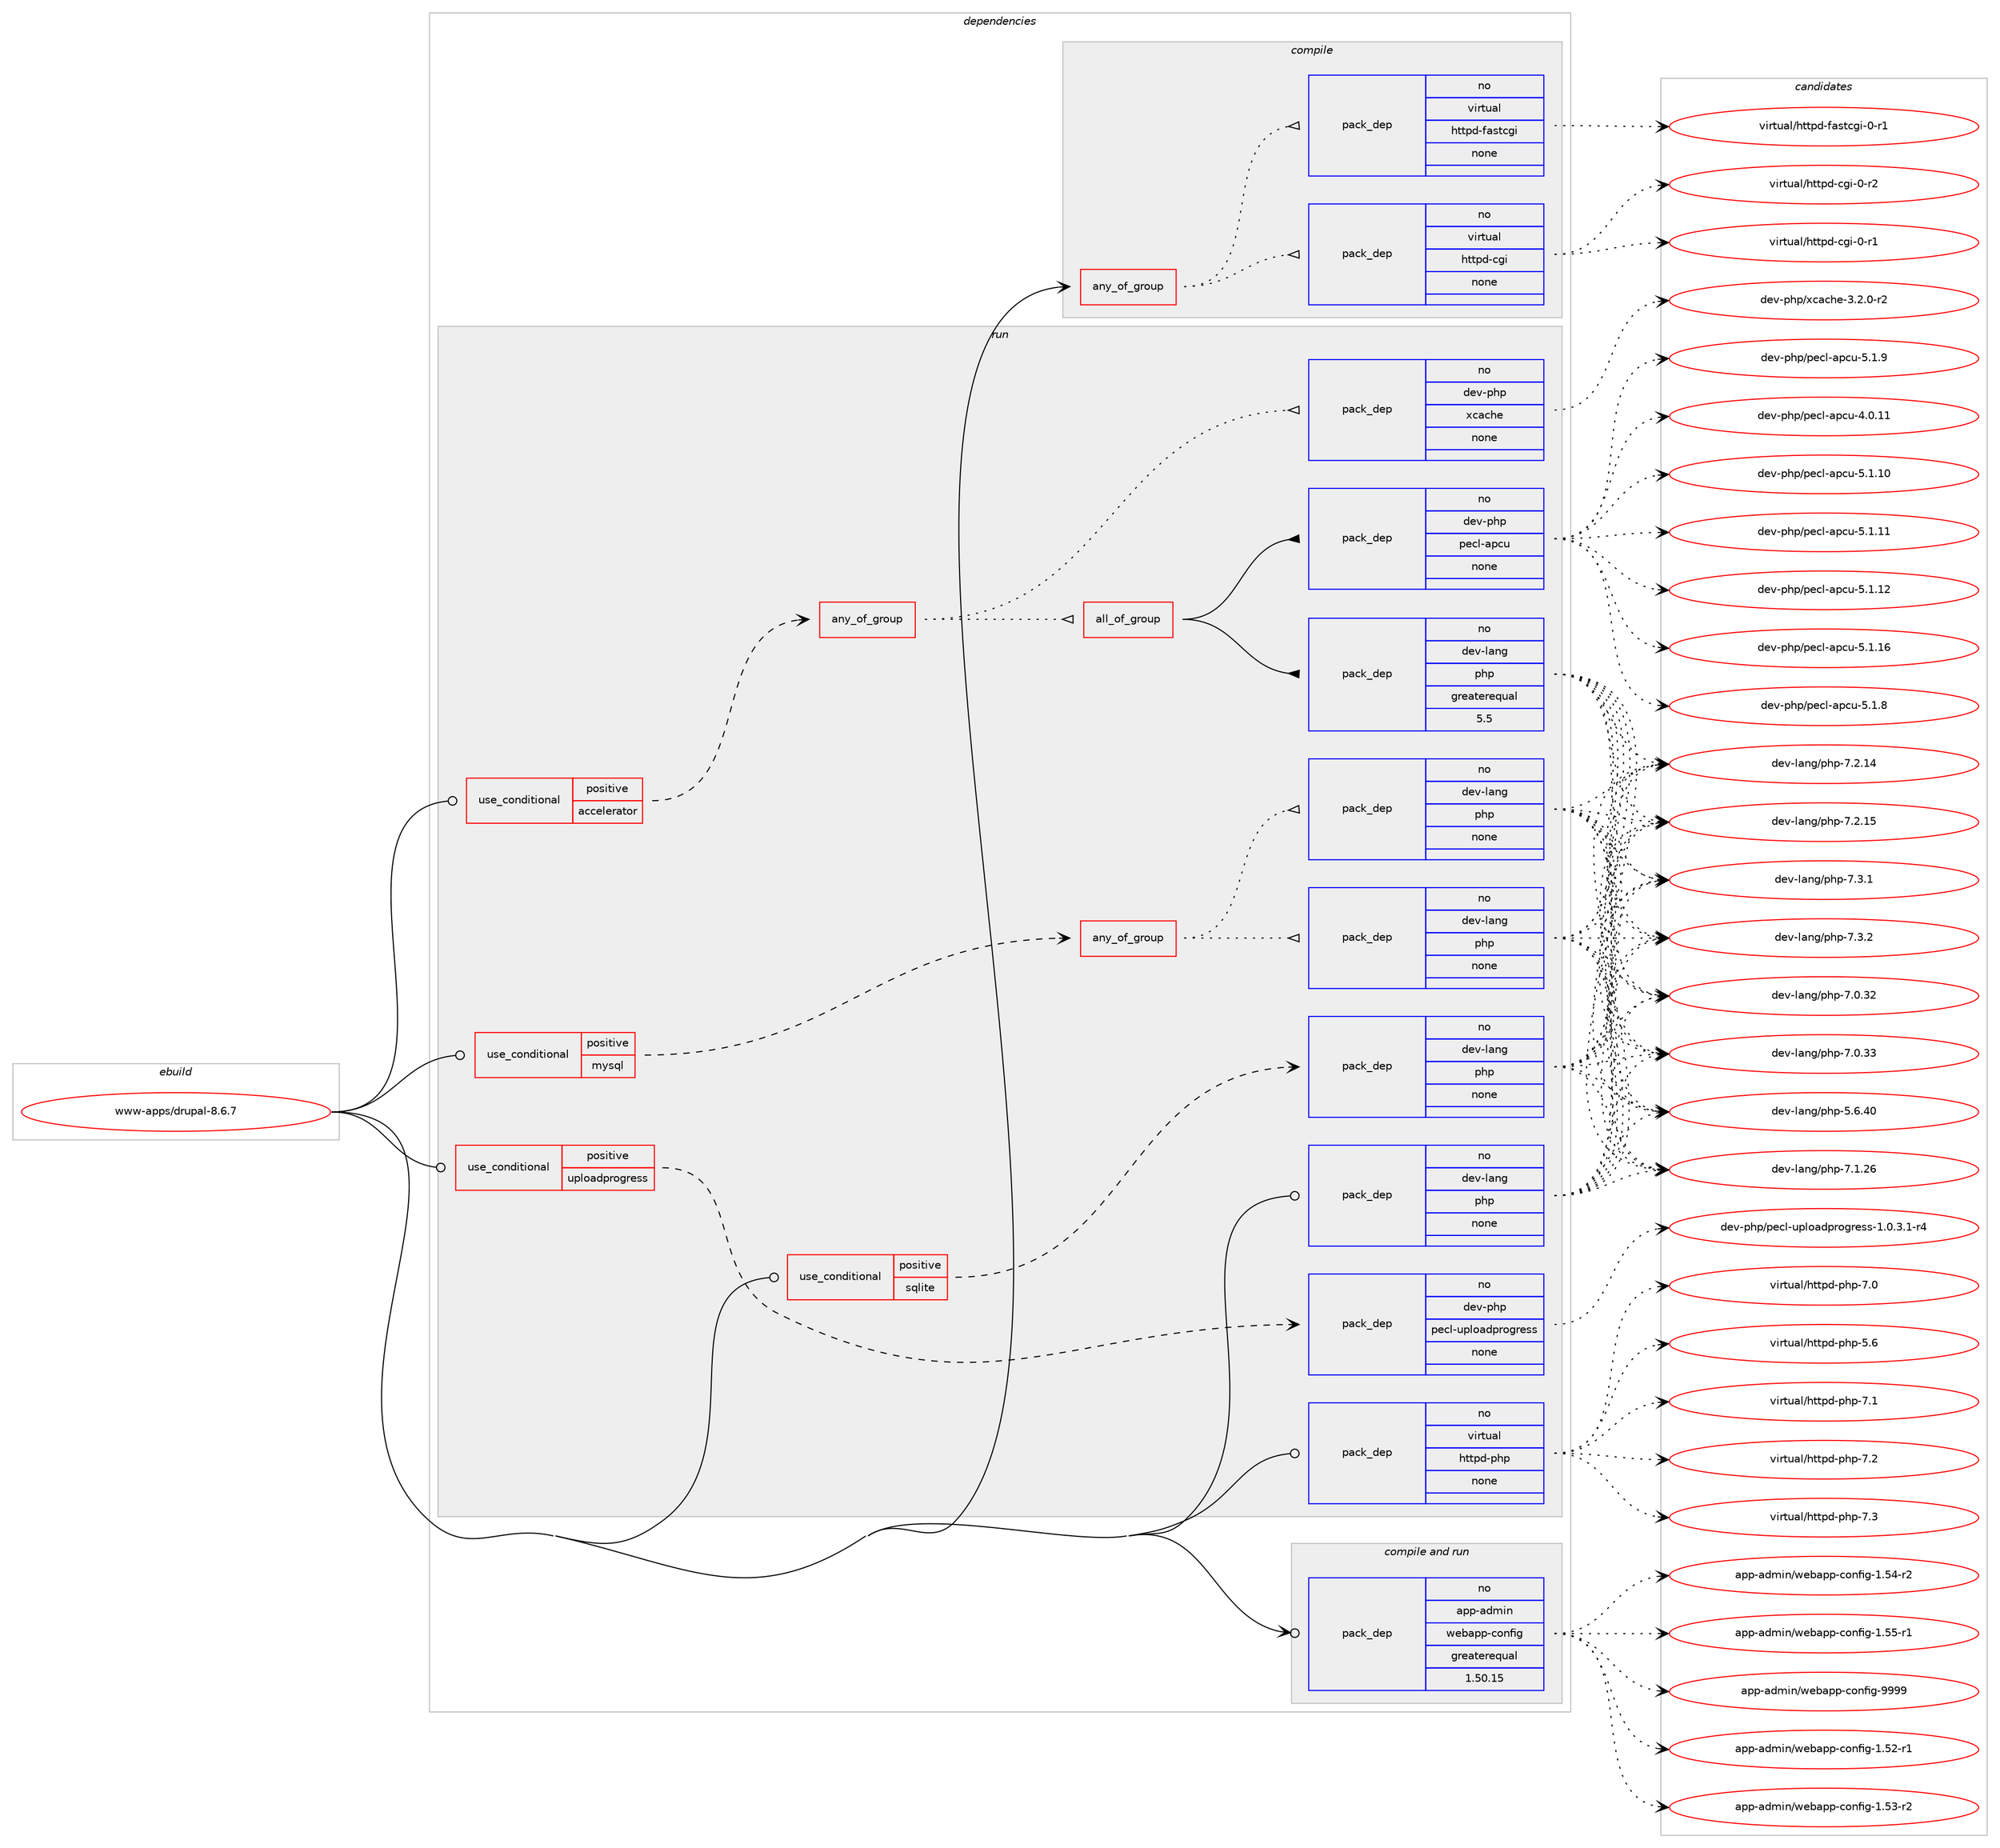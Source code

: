 digraph prolog {

# *************
# Graph options
# *************

newrank=true;
concentrate=true;
compound=true;
graph [rankdir=LR,fontname=Helvetica,fontsize=10,ranksep=1.5];#, ranksep=2.5, nodesep=0.2];
edge  [arrowhead=vee];
node  [fontname=Helvetica,fontsize=10];

# **********
# The ebuild
# **********

subgraph cluster_leftcol {
color=gray;
rank=same;
label=<<i>ebuild</i>>;
id [label="www-apps/drupal-8.6.7", color=red, width=4, href="../www-apps/drupal-8.6.7.svg"];
}

# ****************
# The dependencies
# ****************

subgraph cluster_midcol {
color=gray;
label=<<i>dependencies</i>>;
subgraph cluster_compile {
fillcolor="#eeeeee";
style=filled;
label=<<i>compile</i>>;
subgraph any137 {
dependency5825 [label=<<TABLE BORDER="0" CELLBORDER="1" CELLSPACING="0" CELLPADDING="4"><TR><TD CELLPADDING="10">any_of_group</TD></TR></TABLE>>, shape=none, color=red];subgraph pack4838 {
dependency5826 [label=<<TABLE BORDER="0" CELLBORDER="1" CELLSPACING="0" CELLPADDING="4" WIDTH="220"><TR><TD ROWSPAN="6" CELLPADDING="30">pack_dep</TD></TR><TR><TD WIDTH="110">no</TD></TR><TR><TD>virtual</TD></TR><TR><TD>httpd-cgi</TD></TR><TR><TD>none</TD></TR><TR><TD></TD></TR></TABLE>>, shape=none, color=blue];
}
dependency5825:e -> dependency5826:w [weight=20,style="dotted",arrowhead="oinv"];
subgraph pack4839 {
dependency5827 [label=<<TABLE BORDER="0" CELLBORDER="1" CELLSPACING="0" CELLPADDING="4" WIDTH="220"><TR><TD ROWSPAN="6" CELLPADDING="30">pack_dep</TD></TR><TR><TD WIDTH="110">no</TD></TR><TR><TD>virtual</TD></TR><TR><TD>httpd-fastcgi</TD></TR><TR><TD>none</TD></TR><TR><TD></TD></TR></TABLE>>, shape=none, color=blue];
}
dependency5825:e -> dependency5827:w [weight=20,style="dotted",arrowhead="oinv"];
}
id:e -> dependency5825:w [weight=20,style="solid",arrowhead="vee"];
}
subgraph cluster_compileandrun {
fillcolor="#eeeeee";
style=filled;
label=<<i>compile and run</i>>;
subgraph pack4840 {
dependency5828 [label=<<TABLE BORDER="0" CELLBORDER="1" CELLSPACING="0" CELLPADDING="4" WIDTH="220"><TR><TD ROWSPAN="6" CELLPADDING="30">pack_dep</TD></TR><TR><TD WIDTH="110">no</TD></TR><TR><TD>app-admin</TD></TR><TR><TD>webapp-config</TD></TR><TR><TD>greaterequal</TD></TR><TR><TD>1.50.15</TD></TR></TABLE>>, shape=none, color=blue];
}
id:e -> dependency5828:w [weight=20,style="solid",arrowhead="odotvee"];
}
subgraph cluster_run {
fillcolor="#eeeeee";
style=filled;
label=<<i>run</i>>;
subgraph cond844 {
dependency5829 [label=<<TABLE BORDER="0" CELLBORDER="1" CELLSPACING="0" CELLPADDING="4"><TR><TD ROWSPAN="3" CELLPADDING="10">use_conditional</TD></TR><TR><TD>positive</TD></TR><TR><TD>accelerator</TD></TR></TABLE>>, shape=none, color=red];
subgraph any138 {
dependency5830 [label=<<TABLE BORDER="0" CELLBORDER="1" CELLSPACING="0" CELLPADDING="4"><TR><TD CELLPADDING="10">any_of_group</TD></TR></TABLE>>, shape=none, color=red];subgraph pack4841 {
dependency5831 [label=<<TABLE BORDER="0" CELLBORDER="1" CELLSPACING="0" CELLPADDING="4" WIDTH="220"><TR><TD ROWSPAN="6" CELLPADDING="30">pack_dep</TD></TR><TR><TD WIDTH="110">no</TD></TR><TR><TD>dev-php</TD></TR><TR><TD>xcache</TD></TR><TR><TD>none</TD></TR><TR><TD></TD></TR></TABLE>>, shape=none, color=blue];
}
dependency5830:e -> dependency5831:w [weight=20,style="dotted",arrowhead="oinv"];
subgraph all9 {
dependency5832 [label=<<TABLE BORDER="0" CELLBORDER="1" CELLSPACING="0" CELLPADDING="4"><TR><TD CELLPADDING="10">all_of_group</TD></TR></TABLE>>, shape=none, color=red];subgraph pack4842 {
dependency5833 [label=<<TABLE BORDER="0" CELLBORDER="1" CELLSPACING="0" CELLPADDING="4" WIDTH="220"><TR><TD ROWSPAN="6" CELLPADDING="30">pack_dep</TD></TR><TR><TD WIDTH="110">no</TD></TR><TR><TD>dev-lang</TD></TR><TR><TD>php</TD></TR><TR><TD>greaterequal</TD></TR><TR><TD>5.5</TD></TR></TABLE>>, shape=none, color=blue];
}
dependency5832:e -> dependency5833:w [weight=20,style="solid",arrowhead="inv"];
subgraph pack4843 {
dependency5834 [label=<<TABLE BORDER="0" CELLBORDER="1" CELLSPACING="0" CELLPADDING="4" WIDTH="220"><TR><TD ROWSPAN="6" CELLPADDING="30">pack_dep</TD></TR><TR><TD WIDTH="110">no</TD></TR><TR><TD>dev-php</TD></TR><TR><TD>pecl-apcu</TD></TR><TR><TD>none</TD></TR><TR><TD></TD></TR></TABLE>>, shape=none, color=blue];
}
dependency5832:e -> dependency5834:w [weight=20,style="solid",arrowhead="inv"];
}
dependency5830:e -> dependency5832:w [weight=20,style="dotted",arrowhead="oinv"];
}
dependency5829:e -> dependency5830:w [weight=20,style="dashed",arrowhead="vee"];
}
id:e -> dependency5829:w [weight=20,style="solid",arrowhead="odot"];
subgraph cond845 {
dependency5835 [label=<<TABLE BORDER="0" CELLBORDER="1" CELLSPACING="0" CELLPADDING="4"><TR><TD ROWSPAN="3" CELLPADDING="10">use_conditional</TD></TR><TR><TD>positive</TD></TR><TR><TD>mysql</TD></TR></TABLE>>, shape=none, color=red];
subgraph any139 {
dependency5836 [label=<<TABLE BORDER="0" CELLBORDER="1" CELLSPACING="0" CELLPADDING="4"><TR><TD CELLPADDING="10">any_of_group</TD></TR></TABLE>>, shape=none, color=red];subgraph pack4844 {
dependency5837 [label=<<TABLE BORDER="0" CELLBORDER="1" CELLSPACING="0" CELLPADDING="4" WIDTH="220"><TR><TD ROWSPAN="6" CELLPADDING="30">pack_dep</TD></TR><TR><TD WIDTH="110">no</TD></TR><TR><TD>dev-lang</TD></TR><TR><TD>php</TD></TR><TR><TD>none</TD></TR><TR><TD></TD></TR></TABLE>>, shape=none, color=blue];
}
dependency5836:e -> dependency5837:w [weight=20,style="dotted",arrowhead="oinv"];
subgraph pack4845 {
dependency5838 [label=<<TABLE BORDER="0" CELLBORDER="1" CELLSPACING="0" CELLPADDING="4" WIDTH="220"><TR><TD ROWSPAN="6" CELLPADDING="30">pack_dep</TD></TR><TR><TD WIDTH="110">no</TD></TR><TR><TD>dev-lang</TD></TR><TR><TD>php</TD></TR><TR><TD>none</TD></TR><TR><TD></TD></TR></TABLE>>, shape=none, color=blue];
}
dependency5836:e -> dependency5838:w [weight=20,style="dotted",arrowhead="oinv"];
}
dependency5835:e -> dependency5836:w [weight=20,style="dashed",arrowhead="vee"];
}
id:e -> dependency5835:w [weight=20,style="solid",arrowhead="odot"];
subgraph cond846 {
dependency5839 [label=<<TABLE BORDER="0" CELLBORDER="1" CELLSPACING="0" CELLPADDING="4"><TR><TD ROWSPAN="3" CELLPADDING="10">use_conditional</TD></TR><TR><TD>positive</TD></TR><TR><TD>sqlite</TD></TR></TABLE>>, shape=none, color=red];
subgraph pack4846 {
dependency5840 [label=<<TABLE BORDER="0" CELLBORDER="1" CELLSPACING="0" CELLPADDING="4" WIDTH="220"><TR><TD ROWSPAN="6" CELLPADDING="30">pack_dep</TD></TR><TR><TD WIDTH="110">no</TD></TR><TR><TD>dev-lang</TD></TR><TR><TD>php</TD></TR><TR><TD>none</TD></TR><TR><TD></TD></TR></TABLE>>, shape=none, color=blue];
}
dependency5839:e -> dependency5840:w [weight=20,style="dashed",arrowhead="vee"];
}
id:e -> dependency5839:w [weight=20,style="solid",arrowhead="odot"];
subgraph cond847 {
dependency5841 [label=<<TABLE BORDER="0" CELLBORDER="1" CELLSPACING="0" CELLPADDING="4"><TR><TD ROWSPAN="3" CELLPADDING="10">use_conditional</TD></TR><TR><TD>positive</TD></TR><TR><TD>uploadprogress</TD></TR></TABLE>>, shape=none, color=red];
subgraph pack4847 {
dependency5842 [label=<<TABLE BORDER="0" CELLBORDER="1" CELLSPACING="0" CELLPADDING="4" WIDTH="220"><TR><TD ROWSPAN="6" CELLPADDING="30">pack_dep</TD></TR><TR><TD WIDTH="110">no</TD></TR><TR><TD>dev-php</TD></TR><TR><TD>pecl-uploadprogress</TD></TR><TR><TD>none</TD></TR><TR><TD></TD></TR></TABLE>>, shape=none, color=blue];
}
dependency5841:e -> dependency5842:w [weight=20,style="dashed",arrowhead="vee"];
}
id:e -> dependency5841:w [weight=20,style="solid",arrowhead="odot"];
subgraph pack4848 {
dependency5843 [label=<<TABLE BORDER="0" CELLBORDER="1" CELLSPACING="0" CELLPADDING="4" WIDTH="220"><TR><TD ROWSPAN="6" CELLPADDING="30">pack_dep</TD></TR><TR><TD WIDTH="110">no</TD></TR><TR><TD>dev-lang</TD></TR><TR><TD>php</TD></TR><TR><TD>none</TD></TR><TR><TD></TD></TR></TABLE>>, shape=none, color=blue];
}
id:e -> dependency5843:w [weight=20,style="solid",arrowhead="odot"];
subgraph pack4849 {
dependency5844 [label=<<TABLE BORDER="0" CELLBORDER="1" CELLSPACING="0" CELLPADDING="4" WIDTH="220"><TR><TD ROWSPAN="6" CELLPADDING="30">pack_dep</TD></TR><TR><TD WIDTH="110">no</TD></TR><TR><TD>virtual</TD></TR><TR><TD>httpd-php</TD></TR><TR><TD>none</TD></TR><TR><TD></TD></TR></TABLE>>, shape=none, color=blue];
}
id:e -> dependency5844:w [weight=20,style="solid",arrowhead="odot"];
}
}

# **************
# The candidates
# **************

subgraph cluster_choices {
rank=same;
color=gray;
label=<<i>candidates</i>>;

subgraph choice4838 {
color=black;
nodesep=1;
choice1181051141161179710847104116116112100459910310545484511449 [label="virtual/httpd-cgi-0-r1", color=red, width=4,href="../virtual/httpd-cgi-0-r1.svg"];
choice1181051141161179710847104116116112100459910310545484511450 [label="virtual/httpd-cgi-0-r2", color=red, width=4,href="../virtual/httpd-cgi-0-r2.svg"];
dependency5826:e -> choice1181051141161179710847104116116112100459910310545484511449:w [style=dotted,weight="100"];
dependency5826:e -> choice1181051141161179710847104116116112100459910310545484511450:w [style=dotted,weight="100"];
}
subgraph choice4839 {
color=black;
nodesep=1;
choice118105114116117971084710411611611210045102971151169910310545484511449 [label="virtual/httpd-fastcgi-0-r1", color=red, width=4,href="../virtual/httpd-fastcgi-0-r1.svg"];
dependency5827:e -> choice118105114116117971084710411611611210045102971151169910310545484511449:w [style=dotted,weight="100"];
}
subgraph choice4840 {
color=black;
nodesep=1;
choice971121124597100109105110471191019897112112459911111010210510345494653504511449 [label="app-admin/webapp-config-1.52-r1", color=red, width=4,href="../app-admin/webapp-config-1.52-r1.svg"];
choice971121124597100109105110471191019897112112459911111010210510345494653514511450 [label="app-admin/webapp-config-1.53-r2", color=red, width=4,href="../app-admin/webapp-config-1.53-r2.svg"];
choice971121124597100109105110471191019897112112459911111010210510345494653524511450 [label="app-admin/webapp-config-1.54-r2", color=red, width=4,href="../app-admin/webapp-config-1.54-r2.svg"];
choice971121124597100109105110471191019897112112459911111010210510345494653534511449 [label="app-admin/webapp-config-1.55-r1", color=red, width=4,href="../app-admin/webapp-config-1.55-r1.svg"];
choice97112112459710010910511047119101989711211245991111101021051034557575757 [label="app-admin/webapp-config-9999", color=red, width=4,href="../app-admin/webapp-config-9999.svg"];
dependency5828:e -> choice971121124597100109105110471191019897112112459911111010210510345494653504511449:w [style=dotted,weight="100"];
dependency5828:e -> choice971121124597100109105110471191019897112112459911111010210510345494653514511450:w [style=dotted,weight="100"];
dependency5828:e -> choice971121124597100109105110471191019897112112459911111010210510345494653524511450:w [style=dotted,weight="100"];
dependency5828:e -> choice971121124597100109105110471191019897112112459911111010210510345494653534511449:w [style=dotted,weight="100"];
dependency5828:e -> choice97112112459710010910511047119101989711211245991111101021051034557575757:w [style=dotted,weight="100"];
}
subgraph choice4841 {
color=black;
nodesep=1;
choice10010111845112104112471209997991041014551465046484511450 [label="dev-php/xcache-3.2.0-r2", color=red, width=4,href="../dev-php/xcache-3.2.0-r2.svg"];
dependency5831:e -> choice10010111845112104112471209997991041014551465046484511450:w [style=dotted,weight="100"];
}
subgraph choice4842 {
color=black;
nodesep=1;
choice10010111845108971101034711210411245554648465150 [label="dev-lang/php-7.0.32", color=red, width=4,href="../dev-lang/php-7.0.32.svg"];
choice10010111845108971101034711210411245554648465151 [label="dev-lang/php-7.0.33", color=red, width=4,href="../dev-lang/php-7.0.33.svg"];
choice10010111845108971101034711210411245534654465248 [label="dev-lang/php-5.6.40", color=red, width=4,href="../dev-lang/php-5.6.40.svg"];
choice10010111845108971101034711210411245554649465054 [label="dev-lang/php-7.1.26", color=red, width=4,href="../dev-lang/php-7.1.26.svg"];
choice10010111845108971101034711210411245554650464952 [label="dev-lang/php-7.2.14", color=red, width=4,href="../dev-lang/php-7.2.14.svg"];
choice10010111845108971101034711210411245554650464953 [label="dev-lang/php-7.2.15", color=red, width=4,href="../dev-lang/php-7.2.15.svg"];
choice100101118451089711010347112104112455546514649 [label="dev-lang/php-7.3.1", color=red, width=4,href="../dev-lang/php-7.3.1.svg"];
choice100101118451089711010347112104112455546514650 [label="dev-lang/php-7.3.2", color=red, width=4,href="../dev-lang/php-7.3.2.svg"];
dependency5833:e -> choice10010111845108971101034711210411245554648465150:w [style=dotted,weight="100"];
dependency5833:e -> choice10010111845108971101034711210411245554648465151:w [style=dotted,weight="100"];
dependency5833:e -> choice10010111845108971101034711210411245534654465248:w [style=dotted,weight="100"];
dependency5833:e -> choice10010111845108971101034711210411245554649465054:w [style=dotted,weight="100"];
dependency5833:e -> choice10010111845108971101034711210411245554650464952:w [style=dotted,weight="100"];
dependency5833:e -> choice10010111845108971101034711210411245554650464953:w [style=dotted,weight="100"];
dependency5833:e -> choice100101118451089711010347112104112455546514649:w [style=dotted,weight="100"];
dependency5833:e -> choice100101118451089711010347112104112455546514650:w [style=dotted,weight="100"];
}
subgraph choice4843 {
color=black;
nodesep=1;
choice10010111845112104112471121019910845971129911745524648464949 [label="dev-php/pecl-apcu-4.0.11", color=red, width=4,href="../dev-php/pecl-apcu-4.0.11.svg"];
choice10010111845112104112471121019910845971129911745534649464948 [label="dev-php/pecl-apcu-5.1.10", color=red, width=4,href="../dev-php/pecl-apcu-5.1.10.svg"];
choice10010111845112104112471121019910845971129911745534649464949 [label="dev-php/pecl-apcu-5.1.11", color=red, width=4,href="../dev-php/pecl-apcu-5.1.11.svg"];
choice10010111845112104112471121019910845971129911745534649464950 [label="dev-php/pecl-apcu-5.1.12", color=red, width=4,href="../dev-php/pecl-apcu-5.1.12.svg"];
choice10010111845112104112471121019910845971129911745534649464954 [label="dev-php/pecl-apcu-5.1.16", color=red, width=4,href="../dev-php/pecl-apcu-5.1.16.svg"];
choice100101118451121041124711210199108459711299117455346494656 [label="dev-php/pecl-apcu-5.1.8", color=red, width=4,href="../dev-php/pecl-apcu-5.1.8.svg"];
choice100101118451121041124711210199108459711299117455346494657 [label="dev-php/pecl-apcu-5.1.9", color=red, width=4,href="../dev-php/pecl-apcu-5.1.9.svg"];
dependency5834:e -> choice10010111845112104112471121019910845971129911745524648464949:w [style=dotted,weight="100"];
dependency5834:e -> choice10010111845112104112471121019910845971129911745534649464948:w [style=dotted,weight="100"];
dependency5834:e -> choice10010111845112104112471121019910845971129911745534649464949:w [style=dotted,weight="100"];
dependency5834:e -> choice10010111845112104112471121019910845971129911745534649464950:w [style=dotted,weight="100"];
dependency5834:e -> choice10010111845112104112471121019910845971129911745534649464954:w [style=dotted,weight="100"];
dependency5834:e -> choice100101118451121041124711210199108459711299117455346494656:w [style=dotted,weight="100"];
dependency5834:e -> choice100101118451121041124711210199108459711299117455346494657:w [style=dotted,weight="100"];
}
subgraph choice4844 {
color=black;
nodesep=1;
choice10010111845108971101034711210411245554648465150 [label="dev-lang/php-7.0.32", color=red, width=4,href="../dev-lang/php-7.0.32.svg"];
choice10010111845108971101034711210411245554648465151 [label="dev-lang/php-7.0.33", color=red, width=4,href="../dev-lang/php-7.0.33.svg"];
choice10010111845108971101034711210411245534654465248 [label="dev-lang/php-5.6.40", color=red, width=4,href="../dev-lang/php-5.6.40.svg"];
choice10010111845108971101034711210411245554649465054 [label="dev-lang/php-7.1.26", color=red, width=4,href="../dev-lang/php-7.1.26.svg"];
choice10010111845108971101034711210411245554650464952 [label="dev-lang/php-7.2.14", color=red, width=4,href="../dev-lang/php-7.2.14.svg"];
choice10010111845108971101034711210411245554650464953 [label="dev-lang/php-7.2.15", color=red, width=4,href="../dev-lang/php-7.2.15.svg"];
choice100101118451089711010347112104112455546514649 [label="dev-lang/php-7.3.1", color=red, width=4,href="../dev-lang/php-7.3.1.svg"];
choice100101118451089711010347112104112455546514650 [label="dev-lang/php-7.3.2", color=red, width=4,href="../dev-lang/php-7.3.2.svg"];
dependency5837:e -> choice10010111845108971101034711210411245554648465150:w [style=dotted,weight="100"];
dependency5837:e -> choice10010111845108971101034711210411245554648465151:w [style=dotted,weight="100"];
dependency5837:e -> choice10010111845108971101034711210411245534654465248:w [style=dotted,weight="100"];
dependency5837:e -> choice10010111845108971101034711210411245554649465054:w [style=dotted,weight="100"];
dependency5837:e -> choice10010111845108971101034711210411245554650464952:w [style=dotted,weight="100"];
dependency5837:e -> choice10010111845108971101034711210411245554650464953:w [style=dotted,weight="100"];
dependency5837:e -> choice100101118451089711010347112104112455546514649:w [style=dotted,weight="100"];
dependency5837:e -> choice100101118451089711010347112104112455546514650:w [style=dotted,weight="100"];
}
subgraph choice4845 {
color=black;
nodesep=1;
choice10010111845108971101034711210411245554648465150 [label="dev-lang/php-7.0.32", color=red, width=4,href="../dev-lang/php-7.0.32.svg"];
choice10010111845108971101034711210411245554648465151 [label="dev-lang/php-7.0.33", color=red, width=4,href="../dev-lang/php-7.0.33.svg"];
choice10010111845108971101034711210411245534654465248 [label="dev-lang/php-5.6.40", color=red, width=4,href="../dev-lang/php-5.6.40.svg"];
choice10010111845108971101034711210411245554649465054 [label="dev-lang/php-7.1.26", color=red, width=4,href="../dev-lang/php-7.1.26.svg"];
choice10010111845108971101034711210411245554650464952 [label="dev-lang/php-7.2.14", color=red, width=4,href="../dev-lang/php-7.2.14.svg"];
choice10010111845108971101034711210411245554650464953 [label="dev-lang/php-7.2.15", color=red, width=4,href="../dev-lang/php-7.2.15.svg"];
choice100101118451089711010347112104112455546514649 [label="dev-lang/php-7.3.1", color=red, width=4,href="../dev-lang/php-7.3.1.svg"];
choice100101118451089711010347112104112455546514650 [label="dev-lang/php-7.3.2", color=red, width=4,href="../dev-lang/php-7.3.2.svg"];
dependency5838:e -> choice10010111845108971101034711210411245554648465150:w [style=dotted,weight="100"];
dependency5838:e -> choice10010111845108971101034711210411245554648465151:w [style=dotted,weight="100"];
dependency5838:e -> choice10010111845108971101034711210411245534654465248:w [style=dotted,weight="100"];
dependency5838:e -> choice10010111845108971101034711210411245554649465054:w [style=dotted,weight="100"];
dependency5838:e -> choice10010111845108971101034711210411245554650464952:w [style=dotted,weight="100"];
dependency5838:e -> choice10010111845108971101034711210411245554650464953:w [style=dotted,weight="100"];
dependency5838:e -> choice100101118451089711010347112104112455546514649:w [style=dotted,weight="100"];
dependency5838:e -> choice100101118451089711010347112104112455546514650:w [style=dotted,weight="100"];
}
subgraph choice4846 {
color=black;
nodesep=1;
choice10010111845108971101034711210411245554648465150 [label="dev-lang/php-7.0.32", color=red, width=4,href="../dev-lang/php-7.0.32.svg"];
choice10010111845108971101034711210411245554648465151 [label="dev-lang/php-7.0.33", color=red, width=4,href="../dev-lang/php-7.0.33.svg"];
choice10010111845108971101034711210411245534654465248 [label="dev-lang/php-5.6.40", color=red, width=4,href="../dev-lang/php-5.6.40.svg"];
choice10010111845108971101034711210411245554649465054 [label="dev-lang/php-7.1.26", color=red, width=4,href="../dev-lang/php-7.1.26.svg"];
choice10010111845108971101034711210411245554650464952 [label="dev-lang/php-7.2.14", color=red, width=4,href="../dev-lang/php-7.2.14.svg"];
choice10010111845108971101034711210411245554650464953 [label="dev-lang/php-7.2.15", color=red, width=4,href="../dev-lang/php-7.2.15.svg"];
choice100101118451089711010347112104112455546514649 [label="dev-lang/php-7.3.1", color=red, width=4,href="../dev-lang/php-7.3.1.svg"];
choice100101118451089711010347112104112455546514650 [label="dev-lang/php-7.3.2", color=red, width=4,href="../dev-lang/php-7.3.2.svg"];
dependency5840:e -> choice10010111845108971101034711210411245554648465150:w [style=dotted,weight="100"];
dependency5840:e -> choice10010111845108971101034711210411245554648465151:w [style=dotted,weight="100"];
dependency5840:e -> choice10010111845108971101034711210411245534654465248:w [style=dotted,weight="100"];
dependency5840:e -> choice10010111845108971101034711210411245554649465054:w [style=dotted,weight="100"];
dependency5840:e -> choice10010111845108971101034711210411245554650464952:w [style=dotted,weight="100"];
dependency5840:e -> choice10010111845108971101034711210411245554650464953:w [style=dotted,weight="100"];
dependency5840:e -> choice100101118451089711010347112104112455546514649:w [style=dotted,weight="100"];
dependency5840:e -> choice100101118451089711010347112104112455546514650:w [style=dotted,weight="100"];
}
subgraph choice4847 {
color=black;
nodesep=1;
choice100101118451121041124711210199108451171121081119710011211411110311410111511545494648465146494511452 [label="dev-php/pecl-uploadprogress-1.0.3.1-r4", color=red, width=4,href="../dev-php/pecl-uploadprogress-1.0.3.1-r4.svg"];
dependency5842:e -> choice100101118451121041124711210199108451171121081119710011211411110311410111511545494648465146494511452:w [style=dotted,weight="100"];
}
subgraph choice4848 {
color=black;
nodesep=1;
choice10010111845108971101034711210411245554648465150 [label="dev-lang/php-7.0.32", color=red, width=4,href="../dev-lang/php-7.0.32.svg"];
choice10010111845108971101034711210411245554648465151 [label="dev-lang/php-7.0.33", color=red, width=4,href="../dev-lang/php-7.0.33.svg"];
choice10010111845108971101034711210411245534654465248 [label="dev-lang/php-5.6.40", color=red, width=4,href="../dev-lang/php-5.6.40.svg"];
choice10010111845108971101034711210411245554649465054 [label="dev-lang/php-7.1.26", color=red, width=4,href="../dev-lang/php-7.1.26.svg"];
choice10010111845108971101034711210411245554650464952 [label="dev-lang/php-7.2.14", color=red, width=4,href="../dev-lang/php-7.2.14.svg"];
choice10010111845108971101034711210411245554650464953 [label="dev-lang/php-7.2.15", color=red, width=4,href="../dev-lang/php-7.2.15.svg"];
choice100101118451089711010347112104112455546514649 [label="dev-lang/php-7.3.1", color=red, width=4,href="../dev-lang/php-7.3.1.svg"];
choice100101118451089711010347112104112455546514650 [label="dev-lang/php-7.3.2", color=red, width=4,href="../dev-lang/php-7.3.2.svg"];
dependency5843:e -> choice10010111845108971101034711210411245554648465150:w [style=dotted,weight="100"];
dependency5843:e -> choice10010111845108971101034711210411245554648465151:w [style=dotted,weight="100"];
dependency5843:e -> choice10010111845108971101034711210411245534654465248:w [style=dotted,weight="100"];
dependency5843:e -> choice10010111845108971101034711210411245554649465054:w [style=dotted,weight="100"];
dependency5843:e -> choice10010111845108971101034711210411245554650464952:w [style=dotted,weight="100"];
dependency5843:e -> choice10010111845108971101034711210411245554650464953:w [style=dotted,weight="100"];
dependency5843:e -> choice100101118451089711010347112104112455546514649:w [style=dotted,weight="100"];
dependency5843:e -> choice100101118451089711010347112104112455546514650:w [style=dotted,weight="100"];
}
subgraph choice4849 {
color=black;
nodesep=1;
choice11810511411611797108471041161161121004511210411245554648 [label="virtual/httpd-php-7.0", color=red, width=4,href="../virtual/httpd-php-7.0.svg"];
choice11810511411611797108471041161161121004511210411245534654 [label="virtual/httpd-php-5.6", color=red, width=4,href="../virtual/httpd-php-5.6.svg"];
choice11810511411611797108471041161161121004511210411245554649 [label="virtual/httpd-php-7.1", color=red, width=4,href="../virtual/httpd-php-7.1.svg"];
choice11810511411611797108471041161161121004511210411245554650 [label="virtual/httpd-php-7.2", color=red, width=4,href="../virtual/httpd-php-7.2.svg"];
choice11810511411611797108471041161161121004511210411245554651 [label="virtual/httpd-php-7.3", color=red, width=4,href="../virtual/httpd-php-7.3.svg"];
dependency5844:e -> choice11810511411611797108471041161161121004511210411245554648:w [style=dotted,weight="100"];
dependency5844:e -> choice11810511411611797108471041161161121004511210411245534654:w [style=dotted,weight="100"];
dependency5844:e -> choice11810511411611797108471041161161121004511210411245554649:w [style=dotted,weight="100"];
dependency5844:e -> choice11810511411611797108471041161161121004511210411245554650:w [style=dotted,weight="100"];
dependency5844:e -> choice11810511411611797108471041161161121004511210411245554651:w [style=dotted,weight="100"];
}
}

}
